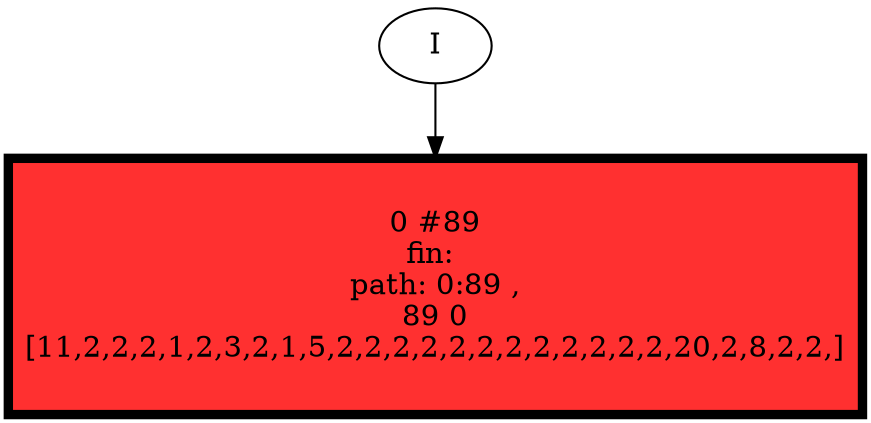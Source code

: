 // produced with flexfringe // 
digraph DFA {
	0 [label="root" shape=box];
		I -> 0;
	0 [ label="0 #89
fin: 
 path: 0:89 , 
89 0
[11,2,2,2,1,2,3,2,1,5,2,2,2,2,2,2,2,2,2,2,2,2,20,2,8,2,2,]" , style=filled, fillcolor="firebrick1", width=1.70471, height=1.70471, penwidth=4.49981];
}
